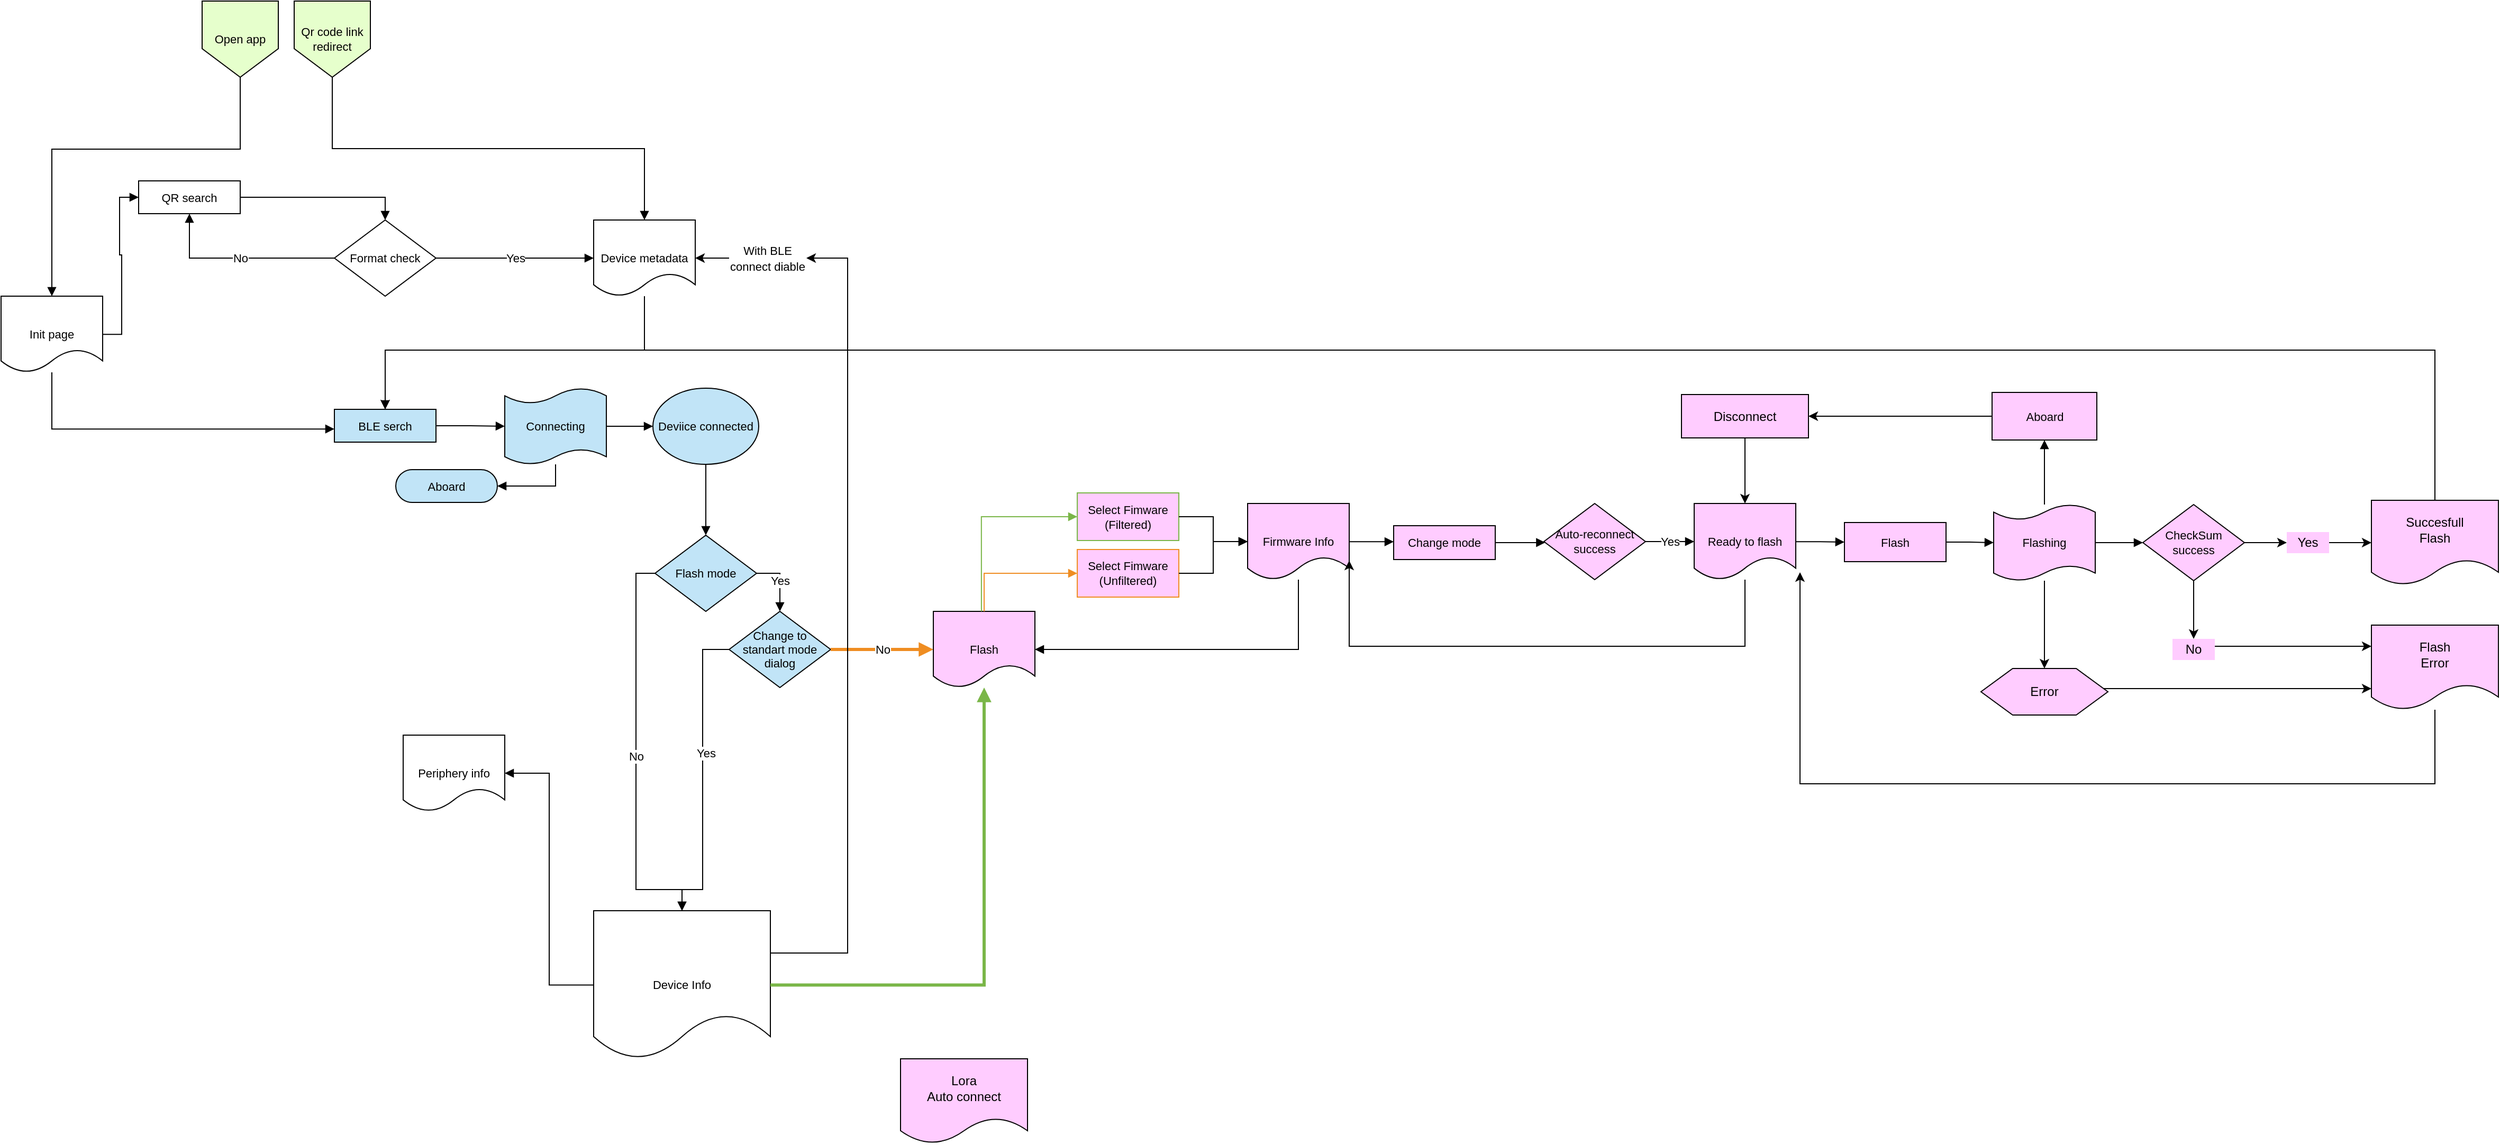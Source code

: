 <mxfile version="13.1.3" type="github">
  <diagram id="C5RBs43oDa-KdzZeNtuy" name="Page-1">
    <mxGraphModel dx="3555" dy="3032" grid="1" gridSize="10" guides="1" tooltips="1" connect="1" arrows="1" fold="1" page="1" pageScale="1" pageWidth="827" pageHeight="1169" math="0" shadow="0">
      <root>
        <mxCell id="WIyWlLk6GJQsqaUBKTNV-0" />
        <mxCell id="WIyWlLk6GJQsqaUBKTNV-1" parent="WIyWlLk6GJQsqaUBKTNV-0" />
        <UserObject label="Open app" lucidchartObjectId="gAb16.dE1i8r" id="GL6hUhirYXwNvFaNPU7j-0">
          <mxCell style="html=1;whiteSpace=wrap;shape=offPageConnector;fontSize=11;fontColor=#000000;spacing=3;strokeOpacity=100;fillColor=#E6FFCC;" parent="WIyWlLk6GJQsqaUBKTNV-1" vertex="1">
            <mxGeometry x="330" y="-90" width="72" height="72" as="geometry" />
          </mxCell>
        </UserObject>
        <UserObject label="" lucidchartObjectId="pAb1qJruv8-w" id="GL6hUhirYXwNvFaNPU7j-1">
          <mxCell style="html=1;jettySize=18;fontSize=11;strokeOpacity=100;rounded=1;arcSize=0;edgeStyle=orthogonalEdgeStyle;startArrow=none;;endArrow=block;endFill=1;;exitX=0.5;exitY=1.011;exitPerimeter=1;entryX=0.5;entryY=-0.008;entryPerimeter=1;" parent="WIyWlLk6GJQsqaUBKTNV-1" source="GL6hUhirYXwNvFaNPU7j-0" target="GL6hUhirYXwNvFaNPU7j-3" edge="1">
            <mxGeometry width="100" height="100" relative="1" as="geometry">
              <Array as="points">
                <mxPoint x="366" y="50" />
                <mxPoint x="188" y="50" />
              </Array>
            </mxGeometry>
          </mxCell>
        </UserObject>
        <UserObject label="Init page" lucidchartObjectId="REb1Mheu8V~K" id="GL6hUhirYXwNvFaNPU7j-3">
          <mxCell style="html=1;whiteSpace=wrap;shape=document;fontSize=11;fontColor=#000000;spacing=3;strokeOpacity=100;" parent="WIyWlLk6GJQsqaUBKTNV-1" vertex="1">
            <mxGeometry x="140" y="189" width="96" height="72" as="geometry" />
          </mxCell>
        </UserObject>
        <UserObject label="" lucidchartObjectId="WEb1L68Dy2zB" id="GL6hUhirYXwNvFaNPU7j-4">
          <mxCell style="html=1;jettySize=18;fontSize=11;strokeOpacity=100;rounded=1;arcSize=0;edgeStyle=orthogonalEdgeStyle;startArrow=none;;endArrow=block;endFill=1;;exitX=0.5;exitY=0.924;exitPerimeter=1;entryX=-0.006;entryY=0.6;entryPerimeter=1;" parent="WIyWlLk6GJQsqaUBKTNV-1" source="GL6hUhirYXwNvFaNPU7j-3" target="GL6hUhirYXwNvFaNPU7j-20" edge="1">
            <mxGeometry width="100" height="100" relative="1" as="geometry">
              <Array as="points" />
            </mxGeometry>
          </mxCell>
        </UserObject>
        <UserObject label="Device Info" lucidchartObjectId="RGb114vR2Q3K" id="GL6hUhirYXwNvFaNPU7j-6">
          <mxCell style="html=1;whiteSpace=wrap;shape=document;fontSize=11;fontColor=#000000;spacing=3;strokeOpacity=100;" parent="WIyWlLk6GJQsqaUBKTNV-1" vertex="1">
            <mxGeometry x="700" y="770" width="167" height="140" as="geometry" />
          </mxCell>
        </UserObject>
        <UserObject label="" lucidchartObjectId="VSb1d301da79" id="GL6hUhirYXwNvFaNPU7j-7">
          <mxCell style="html=1;jettySize=18;fontSize=11;strokeOpacity=100;rounded=1;arcSize=0;edgeStyle=orthogonalEdgeStyle;startArrow=none;;endArrow=block;endFill=1;;exitX=1.006;exitY=0.502;exitPerimeter=1;entryX=-0.006;entryY=0.5;entryPerimeter=1;" parent="WIyWlLk6GJQsqaUBKTNV-1" source="GL6hUhirYXwNvFaNPU7j-3" target="GL6hUhirYXwNvFaNPU7j-8" edge="1">
            <mxGeometry width="100" height="100" relative="1" as="geometry">
              <Array as="points" />
            </mxGeometry>
          </mxCell>
        </UserObject>
        <UserObject label="QR search" lucidchartObjectId="XSb1YqleU.F." id="GL6hUhirYXwNvFaNPU7j-8">
          <mxCell style="html=1;whiteSpace=wrap;;fontSize=11;fontColor=#000000;spacing=3;strokeOpacity=100;" parent="WIyWlLk6GJQsqaUBKTNV-1" vertex="1">
            <mxGeometry x="270" y="80" width="96" height="31" as="geometry" />
          </mxCell>
        </UserObject>
        <UserObject label="" lucidchartObjectId="0Vb1QZsqYDrt" id="GL6hUhirYXwNvFaNPU7j-9">
          <mxCell style="html=1;jettySize=18;fontSize=11;strokeOpacity=100;rounded=1;arcSize=0;edgeStyle=orthogonalEdgeStyle;startArrow=none;;endArrow=block;endFill=1;;exitX=1.006;exitY=0.5;exitPerimeter=1;entryX=0.5;entryY=-0.01;entryPerimeter=1;" parent="WIyWlLk6GJQsqaUBKTNV-1" source="GL6hUhirYXwNvFaNPU7j-8" target="GL6hUhirYXwNvFaNPU7j-25" edge="1">
            <mxGeometry width="100" height="100" relative="1" as="geometry">
              <Array as="points" />
            </mxGeometry>
          </mxCell>
        </UserObject>
        <UserObject label="Device metadata" lucidchartObjectId="2Vb1.4ObYA0H" id="GL6hUhirYXwNvFaNPU7j-10">
          <mxCell style="html=1;whiteSpace=wrap;shape=document;fontSize=11;fontColor=#000000;spacing=3;strokeOpacity=100;" parent="WIyWlLk6GJQsqaUBKTNV-1" vertex="1">
            <mxGeometry x="700" y="117" width="96" height="72" as="geometry" />
          </mxCell>
        </UserObject>
        <UserObject label="" lucidchartObjectId="XWb1~2wCB0hz" id="GL6hUhirYXwNvFaNPU7j-11">
          <mxCell style="html=1;jettySize=18;fontSize=11;strokeOpacity=100;rounded=1;arcSize=0;edgeStyle=orthogonalEdgeStyle;startArrow=none;;endArrow=block;endFill=1;;exitX=0.5;exitY=0.924;exitPerimeter=1;entryX=0.5;entryY=-0.019;entryPerimeter=1;" parent="WIyWlLk6GJQsqaUBKTNV-1" source="GL6hUhirYXwNvFaNPU7j-10" target="GL6hUhirYXwNvFaNPU7j-20" edge="1">
            <mxGeometry width="100" height="100" relative="1" as="geometry">
              <Array as="points">
                <mxPoint x="748" y="240" />
                <mxPoint x="503" y="240" />
              </Array>
            </mxGeometry>
          </mxCell>
        </UserObject>
        <UserObject label="" lucidchartObjectId="WZb1zGybYWFF" id="GL6hUhirYXwNvFaNPU7j-14">
          <mxCell style="html=1;jettySize=18;fontSize=11;strokeColor=#7ab648;strokeOpacity=100;strokeWidth=3;rounded=1;arcSize=0;edgeStyle=orthogonalEdgeStyle;startArrow=none;;endArrow=block;endFill=1;;exitX=1.006;exitY=0.502;exitPerimeter=1;entryX=0.5;entryY=0.924;entryPerimeter=1;" parent="WIyWlLk6GJQsqaUBKTNV-1" source="GL6hUhirYXwNvFaNPU7j-6" target="GL6hUhirYXwNvFaNPU7j-13" edge="1">
            <mxGeometry width="100" height="100" relative="1" as="geometry">
              <Array as="points">
                <mxPoint x="1069" y="840" />
              </Array>
            </mxGeometry>
          </mxCell>
        </UserObject>
        <UserObject label="" lucidchartObjectId="n2b1Y6_v-S-W" id="GL6hUhirYXwNvFaNPU7j-15">
          <mxCell style="html=1;jettySize=18;fontSize=11;strokeOpacity=100;rounded=1;arcSize=0;edgeStyle=orthogonalEdgeStyle;startArrow=none;;endArrow=block;endFill=1;;exitX=-0.006;exitY=0.502;exitPerimeter=1;entryX=1.006;entryY=0.5;entryPerimeter=1;" parent="WIyWlLk6GJQsqaUBKTNV-1" source="GL6hUhirYXwNvFaNPU7j-6" target="GL6hUhirYXwNvFaNPU7j-16" edge="1">
            <mxGeometry width="100" height="100" relative="1" as="geometry">
              <Array as="points" />
            </mxGeometry>
          </mxCell>
        </UserObject>
        <UserObject label="Periphery info" lucidchartObjectId="r2b1MGmAWvip" id="GL6hUhirYXwNvFaNPU7j-16">
          <mxCell style="html=1;whiteSpace=wrap;shape=document;fontSize=11;fontColor=#000000;spacing=3;strokeOpacity=100;" parent="WIyWlLk6GJQsqaUBKTNV-1" vertex="1">
            <mxGeometry x="520" y="604" width="96" height="72" as="geometry" />
          </mxCell>
        </UserObject>
        <mxCell id="GL6hUhirYXwNvFaNPU7j-17" value="" style="group;dropTarget=0;" parent="WIyWlLk6GJQsqaUBKTNV-1" vertex="1">
          <mxGeometry x="455" y="276" width="257" height="108" as="geometry" />
        </mxCell>
        <UserObject label="Connecting" lucidchartObjectId="QBb1JAbWSNj~" id="GL6hUhirYXwNvFaNPU7j-18">
          <mxCell style="html=1;whiteSpace=wrap;shape=tape;size=0.2;fontSize=11;fontColor=#000000;spacing=3;strokeOpacity=100;fillOpacity=100;fillColor=#c1e4f7;" parent="GL6hUhirYXwNvFaNPU7j-17" vertex="1">
            <mxGeometry x="161" width="96" height="72" as="geometry" />
          </mxCell>
        </UserObject>
        <UserObject label="Aboard" lucidchartObjectId="hYb1lBM8qsY-" id="GL6hUhirYXwNvFaNPU7j-19">
          <mxCell style="html=1;whiteSpace=wrap;rounded=1;arcSize=50;fontSize=11;fontColor=#000000;spacing=3;strokeOpacity=100;fillOpacity=100;fillColor=#c1e4f7;" parent="GL6hUhirYXwNvFaNPU7j-17" vertex="1">
            <mxGeometry x="58" y="77" width="96" height="31" as="geometry" />
          </mxCell>
        </UserObject>
        <UserObject label="BLE serch" lucidchartObjectId="DAb1opJ~t_yY" id="GL6hUhirYXwNvFaNPU7j-20">
          <mxCell style="html=1;whiteSpace=wrap;;fontSize=11;fontColor=#000000;spacing=3;strokeOpacity=100;fillOpacity=100;fillColor=#c1e4f7;" parent="GL6hUhirYXwNvFaNPU7j-17" vertex="1">
            <mxGeometry y="20" width="96" height="31" as="geometry" />
          </mxCell>
        </UserObject>
        <UserObject label="" lucidchartObjectId="HBb1jw3.Bp_y" id="GL6hUhirYXwNvFaNPU7j-2">
          <mxCell style="html=1;jettySize=18;fontSize=11;strokeOpacity=100;rounded=1;arcSize=0;edgeStyle=orthogonalEdgeStyle;startArrow=none;;endArrow=block;endFill=1;;exitX=1.006;exitY=0.5;exitPerimeter=1;entryX=-0.006;entryY=0.5;entryPerimeter=1;" parent="GL6hUhirYXwNvFaNPU7j-17" source="GL6hUhirYXwNvFaNPU7j-20" target="GL6hUhirYXwNvFaNPU7j-18" edge="1">
            <mxGeometry width="100" height="100" relative="1" as="geometry">
              <Array as="points" />
            </mxGeometry>
          </mxCell>
        </UserObject>
        <UserObject label="" lucidchartObjectId="cGb1ASjnTJVs" id="GL6hUhirYXwNvFaNPU7j-5">
          <mxCell style="html=1;jettySize=18;fontSize=11;strokeOpacity=100;rounded=1;arcSize=0;edgeStyle=orthogonalEdgeStyle;startArrow=none;;endArrow=block;endFill=1;;exitX=0.5;exitY=0.924;exitPerimeter=1;entryX=1.006;entryY=0.5;entryPerimeter=1;" parent="GL6hUhirYXwNvFaNPU7j-17" source="GL6hUhirYXwNvFaNPU7j-18" target="GL6hUhirYXwNvFaNPU7j-19" edge="1">
            <mxGeometry width="100" height="100" relative="1" as="geometry">
              <Array as="points" />
            </mxGeometry>
          </mxCell>
        </UserObject>
        <UserObject label="Qr code link redirect" lucidchartObjectId="x6b1XUzFKJgQ" id="GL6hUhirYXwNvFaNPU7j-21">
          <mxCell style="html=1;whiteSpace=wrap;shape=offPageConnector;fontSize=11;fontColor=#000000;spacing=3;strokeOpacity=100;fillColor=#E6FFCC;" parent="WIyWlLk6GJQsqaUBKTNV-1" vertex="1">
            <mxGeometry x="417" y="-90" width="72" height="72" as="geometry" />
          </mxCell>
        </UserObject>
        <UserObject label="" lucidchartObjectId="A6b1VVpGgA1R" id="GL6hUhirYXwNvFaNPU7j-22">
          <mxCell style="html=1;jettySize=18;fontSize=11;strokeOpacity=100;rounded=1;arcSize=0;edgeStyle=orthogonalEdgeStyle;startArrow=none;;endArrow=block;endFill=1;;exitX=0.5;exitY=1.011;exitPerimeter=1;entryX=0.5;entryY=-0.008;entryPerimeter=1;" parent="WIyWlLk6GJQsqaUBKTNV-1" source="GL6hUhirYXwNvFaNPU7j-21" target="GL6hUhirYXwNvFaNPU7j-10" edge="1">
            <mxGeometry width="100" height="100" relative="1" as="geometry">
              <Array as="points" />
            </mxGeometry>
          </mxCell>
        </UserObject>
        <UserObject label="Flash mode" lucidchartObjectId="xkc1F3SRqymh" id="GL6hUhirYXwNvFaNPU7j-24">
          <mxCell style="html=1;whiteSpace=wrap;rhombus;fontSize=11;fontColor=#000000;spacing=3;strokeOpacity=100;fillOpacity=100;fillColor=#c1e4f7;" parent="WIyWlLk6GJQsqaUBKTNV-1" vertex="1">
            <mxGeometry x="758" y="415" width="96" height="72" as="geometry" />
          </mxCell>
        </UserObject>
        <UserObject label="Format check" lucidchartObjectId="nlc1-krD1DWh" id="GL6hUhirYXwNvFaNPU7j-25">
          <mxCell style="html=1;whiteSpace=wrap;rhombus;fontSize=11;fontColor=#000000;spacing=3;strokeOpacity=100;" parent="WIyWlLk6GJQsqaUBKTNV-1" vertex="1">
            <mxGeometry x="455" y="117" width="96" height="72" as="geometry" />
          </mxCell>
        </UserObject>
        <UserObject label="" lucidchartObjectId="gmc12S9NR1w8" id="GL6hUhirYXwNvFaNPU7j-26">
          <mxCell style="html=1;jettySize=18;fontSize=11;fontColor=#000000;strokeOpacity=100;rounded=1;arcSize=0;edgeStyle=orthogonalEdgeStyle;startArrow=none;;endArrow=block;endFill=1;;exitX=1.01;exitY=0.5;exitPerimeter=1;entryX=-0.006;entryY=0.5;entryPerimeter=1;" parent="WIyWlLk6GJQsqaUBKTNV-1" source="GL6hUhirYXwNvFaNPU7j-25" target="GL6hUhirYXwNvFaNPU7j-10" edge="1">
            <mxGeometry width="100" height="100" relative="1" as="geometry">
              <Array as="points" />
            </mxGeometry>
          </mxCell>
        </UserObject>
        <mxCell id="GL6hUhirYXwNvFaNPU7j-27" value="Yes" style="text;html=1;resizable=0;labelBackgroundColor=#ffffff;align=center;verticalAlign=middle;fontColor=#000000;;fontSize=11;" parent="GL6hUhirYXwNvFaNPU7j-26" vertex="1">
          <mxGeometry relative="1" as="geometry" />
        </mxCell>
        <UserObject label="" lucidchartObjectId="pmc1G.q.DRIs" id="GL6hUhirYXwNvFaNPU7j-28">
          <mxCell style="html=1;jettySize=18;fontSize=11;fontColor=#000000;strokeOpacity=100;rounded=1;arcSize=0;edgeStyle=orthogonalEdgeStyle;startArrow=none;;endArrow=block;endFill=1;;exitX=-0.01;exitY=0.5;exitPerimeter=1;entryX=0.5;entryY=1.019;entryPerimeter=1;" parent="WIyWlLk6GJQsqaUBKTNV-1" source="GL6hUhirYXwNvFaNPU7j-25" target="GL6hUhirYXwNvFaNPU7j-8" edge="1">
            <mxGeometry width="100" height="100" relative="1" as="geometry">
              <Array as="points" />
            </mxGeometry>
          </mxCell>
        </UserObject>
        <mxCell id="GL6hUhirYXwNvFaNPU7j-29" value="No" style="text;html=1;resizable=0;labelBackgroundColor=#ffffff;align=center;verticalAlign=middle;fontColor=#000000;;fontSize=11;" parent="GL6hUhirYXwNvFaNPU7j-28" vertex="1">
          <mxGeometry relative="1" as="geometry" />
        </mxCell>
        <UserObject label="Change to standart mode dialog" lucidchartObjectId="Nnc1_WtVSHU~" id="GL6hUhirYXwNvFaNPU7j-30">
          <mxCell style="html=1;whiteSpace=wrap;rhombus;fontSize=11;fontColor=#000000;spacing=3;strokeOpacity=100;fillOpacity=100;fillColor=#c1e4f7;" parent="WIyWlLk6GJQsqaUBKTNV-1" vertex="1">
            <mxGeometry x="828" y="487" width="96" height="72" as="geometry" />
          </mxCell>
        </UserObject>
        <UserObject label="" lucidchartObjectId="foc1iDQExSN_" id="GL6hUhirYXwNvFaNPU7j-31">
          <mxCell style="html=1;jettySize=18;fontSize=11;fontColor=#000000;strokeOpacity=100;rounded=1;arcSize=0;edgeStyle=orthogonalEdgeStyle;startArrow=none;;endArrow=block;endFill=1;;exitX=1.01;exitY=0.5;exitPerimeter=1;entryX=0.5;entryY=-0.01;entryPerimeter=1;" parent="WIyWlLk6GJQsqaUBKTNV-1" source="GL6hUhirYXwNvFaNPU7j-24" target="GL6hUhirYXwNvFaNPU7j-30" edge="1">
            <mxGeometry width="100" height="100" relative="1" as="geometry">
              <Array as="points" />
            </mxGeometry>
          </mxCell>
        </UserObject>
        <mxCell id="GL6hUhirYXwNvFaNPU7j-32" value="Yes" style="text;html=1;resizable=0;labelBackgroundColor=#ffffff;align=center;verticalAlign=middle;fontColor=#000000;;fontSize=11;" parent="GL6hUhirYXwNvFaNPU7j-31" vertex="1">
          <mxGeometry relative="1" as="geometry" />
        </mxCell>
        <UserObject label="" lucidchartObjectId="7oc1d.k-DmCl" id="GL6hUhirYXwNvFaNPU7j-33">
          <mxCell style="html=1;jettySize=18;fontSize=11;fontColor=#000000;strokeOpacity=100;rounded=1;arcSize=0;edgeStyle=orthogonalEdgeStyle;startArrow=none;;endArrow=block;endFill=1;;exitX=-0.01;exitY=0.5;exitPerimeter=1;entryX=0.5;entryY=-0.008;entryPerimeter=1;" parent="WIyWlLk6GJQsqaUBKTNV-1" source="GL6hUhirYXwNvFaNPU7j-24" target="GL6hUhirYXwNvFaNPU7j-6" edge="1">
            <mxGeometry width="100" height="100" relative="1" as="geometry">
              <Array as="points">
                <mxPoint x="740" y="451" />
                <mxPoint x="740" y="750" />
                <mxPoint x="783" y="750" />
              </Array>
            </mxGeometry>
          </mxCell>
        </UserObject>
        <mxCell id="GL6hUhirYXwNvFaNPU7j-34" value="No" style="text;html=1;resizable=0;labelBackgroundColor=#ffffff;align=center;verticalAlign=middle;fontColor=#000000;;fontSize=11;" parent="GL6hUhirYXwNvFaNPU7j-33" vertex="1">
          <mxGeometry relative="1" as="geometry" />
        </mxCell>
        <UserObject label="" lucidchartObjectId="cpc1Rk8ihCmp" id="GL6hUhirYXwNvFaNPU7j-35">
          <mxCell style="html=1;jettySize=18;fontSize=11;fontColor=#000000;strokeOpacity=100;rounded=1;arcSize=0;edgeStyle=orthogonalEdgeStyle;startArrow=none;;endArrow=block;endFill=1;;exitX=-0.01;exitY=0.5;exitPerimeter=1;entryX=0.5;entryY=-0.008;entryPerimeter=1;" parent="WIyWlLk6GJQsqaUBKTNV-1" source="GL6hUhirYXwNvFaNPU7j-30" target="GL6hUhirYXwNvFaNPU7j-6" edge="1">
            <mxGeometry width="100" height="100" relative="1" as="geometry">
              <Array as="points">
                <mxPoint x="803" y="523" />
                <mxPoint x="803" y="750" />
                <mxPoint x="783" y="750" />
              </Array>
            </mxGeometry>
          </mxCell>
        </UserObject>
        <mxCell id="GL6hUhirYXwNvFaNPU7j-36" value="Yes" style="text;html=1;resizable=0;labelBackgroundColor=#ffffff;align=center;verticalAlign=middle;fontColor=#000000;;fontSize=11;" parent="GL6hUhirYXwNvFaNPU7j-35" vertex="1">
          <mxGeometry x="-0.284" relative="1" as="geometry">
            <mxPoint x="3" y="17.86" as="offset" />
          </mxGeometry>
        </mxCell>
        <UserObject label="" lucidchartObjectId="xpc1-6ZbTqgh" id="GL6hUhirYXwNvFaNPU7j-37">
          <mxCell style="html=1;jettySize=18;fontSize=11;fontColor=#000000;strokeColor=#ef8d22;strokeOpacity=100;strokeWidth=3;rounded=1;arcSize=0;edgeStyle=orthogonalEdgeStyle;startArrow=none;;endArrow=block;endFill=1;;exitX=1.01;exitY=0.5;exitPerimeter=1;entryX=-0.006;entryY=0.5;entryPerimeter=1;" parent="WIyWlLk6GJQsqaUBKTNV-1" source="GL6hUhirYXwNvFaNPU7j-30" target="GL6hUhirYXwNvFaNPU7j-13" edge="1">
            <mxGeometry width="100" height="100" relative="1" as="geometry">
              <Array as="points" />
            </mxGeometry>
          </mxCell>
        </UserObject>
        <mxCell id="GL6hUhirYXwNvFaNPU7j-38" value="No" style="text;html=1;resizable=0;labelBackgroundColor=#ffffff;align=center;verticalAlign=middle;fontColor=#000000;;fontSize=11;" parent="GL6hUhirYXwNvFaNPU7j-37" vertex="1">
          <mxGeometry relative="1" as="geometry" />
        </mxCell>
        <UserObject label="" lucidchartObjectId="5zc1fo68J_dF" id="GL6hUhirYXwNvFaNPU7j-51">
          <mxCell style="html=1;jettySize=18;fontSize=11;strokeOpacity=100;rounded=1;arcSize=0;edgeStyle=orthogonalEdgeStyle;startArrow=none;;endArrow=block;endFill=1;;exitX=1.006;exitY=0.5;exitPerimeter=1;entryX=-0.006;entryY=0.5;entryPerimeter=1;" parent="WIyWlLk6GJQsqaUBKTNV-1" source="GL6hUhirYXwNvFaNPU7j-18" target="GL6hUhirYXwNvFaNPU7j-52" edge="1">
            <mxGeometry width="100" height="100" relative="1" as="geometry">
              <Array as="points" />
            </mxGeometry>
          </mxCell>
        </UserObject>
        <UserObject label="Deviice connected" lucidchartObjectId="hAc1BbnnDQS3" id="GL6hUhirYXwNvFaNPU7j-52">
          <mxCell style="html=1;whiteSpace=wrap;ellipse;fontSize=11;fontColor=#000000;spacing=3;strokeOpacity=100;fillOpacity=100;fillColor=#c1e4f7;" parent="WIyWlLk6GJQsqaUBKTNV-1" vertex="1">
            <mxGeometry x="756" y="276" width="100" height="72" as="geometry" />
          </mxCell>
        </UserObject>
        <UserObject label="" lucidchartObjectId="PAc1war852pi" id="GL6hUhirYXwNvFaNPU7j-53">
          <mxCell style="html=1;jettySize=18;fontSize=11;strokeOpacity=100;rounded=1;arcSize=0;edgeStyle=orthogonalEdgeStyle;startArrow=none;;endArrow=block;endFill=1;;exitX=0.5;exitY=1.008;exitPerimeter=1;entryX=0.5;entryY=-0.01;entryPerimeter=1;" parent="WIyWlLk6GJQsqaUBKTNV-1" source="GL6hUhirYXwNvFaNPU7j-52" target="GL6hUhirYXwNvFaNPU7j-24" edge="1">
            <mxGeometry width="100" height="100" relative="1" as="geometry">
              <Array as="points" />
            </mxGeometry>
          </mxCell>
        </UserObject>
        <mxCell id="QTXxaZ0U23KRBkYtwmUl-1" style="edgeStyle=orthogonalEdgeStyle;rounded=0;orthogonalLoop=1;jettySize=auto;html=1;entryX=1;entryY=0.5;entryDx=0;entryDy=0;" edge="1" parent="WIyWlLk6GJQsqaUBKTNV-1" source="QTXxaZ0U23KRBkYtwmUl-2" target="GL6hUhirYXwNvFaNPU7j-10">
          <mxGeometry relative="1" as="geometry">
            <mxPoint x="828" y="696" as="sourcePoint" />
            <mxPoint x="928" y="153" as="targetPoint" />
            <Array as="points" />
          </mxGeometry>
        </mxCell>
        <mxCell id="QTXxaZ0U23KRBkYtwmUl-2" value="&lt;span style=&quot;font-size: 11px&quot;&gt;With BLE connect diable&lt;/span&gt;" style="text;html=1;strokeColor=none;fillColor=none;align=center;verticalAlign=middle;whiteSpace=wrap;rounded=0;" vertex="1" parent="WIyWlLk6GJQsqaUBKTNV-1">
          <mxGeometry x="828" y="143" width="73" height="20" as="geometry" />
        </mxCell>
        <mxCell id="QTXxaZ0U23KRBkYtwmUl-5" style="edgeStyle=orthogonalEdgeStyle;rounded=0;orthogonalLoop=1;jettySize=auto;html=1;entryX=1;entryY=0.5;entryDx=0;entryDy=0;" edge="1" parent="WIyWlLk6GJQsqaUBKTNV-1" source="GL6hUhirYXwNvFaNPU7j-6" target="QTXxaZ0U23KRBkYtwmUl-2">
          <mxGeometry relative="1" as="geometry">
            <mxPoint x="828" y="696" as="sourcePoint" />
            <mxPoint x="796" y="153" as="targetPoint" />
            <Array as="points">
              <mxPoint x="940" y="810" />
              <mxPoint x="940" y="153" />
            </Array>
          </mxGeometry>
        </mxCell>
        <mxCell id="QTXxaZ0U23KRBkYtwmUl-29" style="edgeStyle=orthogonalEdgeStyle;rounded=0;orthogonalLoop=1;jettySize=auto;html=1;entryX=0.5;entryY=0;entryDx=0;entryDy=0;" edge="1" parent="WIyWlLk6GJQsqaUBKTNV-1" source="QTXxaZ0U23KRBkYtwmUl-27" target="GL6hUhirYXwNvFaNPU7j-20">
          <mxGeometry relative="1" as="geometry">
            <Array as="points">
              <mxPoint x="2440" y="240" />
              <mxPoint x="503" y="240" />
            </Array>
          </mxGeometry>
        </mxCell>
        <mxCell id="QTXxaZ0U23KRBkYtwmUl-43" value="Lora&lt;br&gt;Auto connect" style="shape=document;whiteSpace=wrap;html=1;boundedLbl=1;fillColor=#FFCCFF;" vertex="1" parent="WIyWlLk6GJQsqaUBKTNV-1">
          <mxGeometry x="990" y="910" width="120" height="80" as="geometry" />
        </mxCell>
        <mxCell id="QTXxaZ0U23KRBkYtwmUl-44" value="" style="group" vertex="1" connectable="0" parent="WIyWlLk6GJQsqaUBKTNV-1">
          <mxGeometry x="1021" y="280" width="1479" height="370" as="geometry" />
        </mxCell>
        <UserObject label="Flash" lucidchartObjectId="cZb11DL4E6sH" id="GL6hUhirYXwNvFaNPU7j-13">
          <mxCell style="html=1;whiteSpace=wrap;shape=document;fontSize=11;fontColor=#000000;spacing=3;strokeOpacity=100;fillOpacity=100;fillColor=#FFCCFF;" parent="QTXxaZ0U23KRBkYtwmUl-44" vertex="1">
            <mxGeometry y="207" width="96" height="72" as="geometry" />
          </mxCell>
        </UserObject>
        <UserObject label="" lucidchartObjectId="nsc1xcLN2bXH" id="GL6hUhirYXwNvFaNPU7j-39">
          <mxCell style="html=1;jettySize=18;fontSize=11;strokeColor=#7ab648;strokeOpacity=100;rounded=1;arcSize=0;edgeStyle=orthogonalEdgeStyle;startArrow=none;;endArrow=block;endFill=1;;exitX=0.473;exitY=-0.008;exitPerimeter=1;entryX=-0.006;entryY=0.5;entryPerimeter=1;fillColor=#FFCCFF;" parent="QTXxaZ0U23KRBkYtwmUl-44" source="GL6hUhirYXwNvFaNPU7j-13" target="GL6hUhirYXwNvFaNPU7j-40" edge="1">
            <mxGeometry width="100" height="100" relative="1" as="geometry">
              <Array as="points" />
            </mxGeometry>
          </mxCell>
        </UserObject>
        <UserObject label="Select Fimware (Filtered)" lucidchartObjectId="Fsc14VxkzKG2" id="GL6hUhirYXwNvFaNPU7j-40">
          <mxCell style="html=1;whiteSpace=wrap;;fontSize=11;fontColor=#000000;spacing=3;strokeColor=#7ab648;strokeOpacity=100;fillOpacity=100;fillColor=#FFCCFF;" parent="QTXxaZ0U23KRBkYtwmUl-44" vertex="1">
            <mxGeometry x="136" y="95" width="96" height="45" as="geometry" />
          </mxCell>
        </UserObject>
        <UserObject label="" lucidchartObjectId="qtc1_cxxaG6d" id="GL6hUhirYXwNvFaNPU7j-41">
          <mxCell style="html=1;jettySize=18;fontSize=11;strokeOpacity=100;rounded=1;arcSize=0;edgeStyle=orthogonalEdgeStyle;startArrow=none;;endArrow=block;endFill=1;;exitX=1.006;exitY=0.5;exitPerimeter=1;entryX=-0.006;entryY=0.5;entryPerimeter=1;fillColor=#FFCCFF;" parent="QTXxaZ0U23KRBkYtwmUl-44" source="GL6hUhirYXwNvFaNPU7j-40" target="GL6hUhirYXwNvFaNPU7j-58" edge="1">
            <mxGeometry width="100" height="100" relative="1" as="geometry">
              <Array as="points" />
            </mxGeometry>
          </mxCell>
        </UserObject>
        <UserObject label="Change mode" lucidchartObjectId="stc146HHgeyq" id="GL6hUhirYXwNvFaNPU7j-42">
          <mxCell style="html=1;whiteSpace=wrap;;fontSize=11;fontColor=#000000;spacing=3;strokeOpacity=100;fillOpacity=100;fillColor=#FFCCFF;" parent="QTXxaZ0U23KRBkYtwmUl-44" vertex="1">
            <mxGeometry x="435" y="126" width="96" height="32" as="geometry" />
          </mxCell>
        </UserObject>
        <UserObject label="" lucidchartObjectId="Utc1b4t28WSP" id="GL6hUhirYXwNvFaNPU7j-43">
          <mxCell style="html=1;jettySize=18;fontSize=11;strokeOpacity=100;rounded=1;arcSize=0;edgeStyle=orthogonalEdgeStyle;startArrow=none;;endArrow=block;endFill=1;;exitX=1.006;exitY=0.5;exitPerimeter=1;entryX=0.003;entryY=0.513;entryPerimeter=1;fillColor=#FFCCFF;" parent="QTXxaZ0U23KRBkYtwmUl-44" source="GL6hUhirYXwNvFaNPU7j-42" target="GL6hUhirYXwNvFaNPU7j-47" edge="1">
            <mxGeometry width="100" height="100" relative="1" as="geometry">
              <Array as="points" />
            </mxGeometry>
          </mxCell>
        </UserObject>
        <UserObject label="Select Fimware  (Unfiltered)" lucidchartObjectId="Ovc1moxMp1Z." id="GL6hUhirYXwNvFaNPU7j-44">
          <mxCell style="html=1;whiteSpace=wrap;;fontSize=11;fontColor=#000000;spacing=3;strokeColor=#ef8d22;strokeOpacity=100;fillOpacity=100;fillColor=#FFCCFF;" parent="QTXxaZ0U23KRBkYtwmUl-44" vertex="1">
            <mxGeometry x="136" y="148.5" width="96" height="45" as="geometry" />
          </mxCell>
        </UserObject>
        <UserObject label="" lucidchartObjectId="ewc1yRSpeSlj" id="GL6hUhirYXwNvFaNPU7j-45">
          <mxCell style="html=1;jettySize=18;fontSize=11;strokeColor=#ef8d22;strokeOpacity=100;rounded=1;arcSize=0;edgeStyle=orthogonalEdgeStyle;startArrow=none;;endArrow=block;endFill=1;;exitX=0.5;exitY=-0.008;exitPerimeter=1;entryX=-0.006;entryY=0.5;entryPerimeter=1;fillColor=#FFCCFF;" parent="QTXxaZ0U23KRBkYtwmUl-44" source="GL6hUhirYXwNvFaNPU7j-13" target="GL6hUhirYXwNvFaNPU7j-44" edge="1">
            <mxGeometry width="100" height="100" relative="1" as="geometry">
              <Array as="points" />
            </mxGeometry>
          </mxCell>
        </UserObject>
        <UserObject label="" lucidchartObjectId="6wc1sW5~_4n2" id="GL6hUhirYXwNvFaNPU7j-46">
          <mxCell style="html=1;jettySize=18;fontSize=11;strokeOpacity=100;rounded=1;arcSize=0;edgeStyle=orthogonalEdgeStyle;startArrow=none;;endArrow=block;endFill=1;;exitX=1.006;exitY=0.5;exitPerimeter=1;entryX=-0.006;entryY=0.5;entryPerimeter=1;fillColor=#FFCCFF;" parent="QTXxaZ0U23KRBkYtwmUl-44" source="GL6hUhirYXwNvFaNPU7j-44" target="GL6hUhirYXwNvFaNPU7j-58" edge="1">
            <mxGeometry width="100" height="100" relative="1" as="geometry">
              <Array as="points" />
            </mxGeometry>
          </mxCell>
        </UserObject>
        <UserObject label="Auto-reconnect success" lucidchartObjectId="3xc1WX~UaEFU" id="GL6hUhirYXwNvFaNPU7j-47">
          <mxCell style="html=1;whiteSpace=wrap;rhombus;fontSize=11;fontColor=#000000;spacing=3;strokeOpacity=100;fillOpacity=100;fillColor=#FFCCFF;" parent="QTXxaZ0U23KRBkYtwmUl-44" vertex="1">
            <mxGeometry x="577" y="105" width="96" height="72" as="geometry" />
          </mxCell>
        </UserObject>
        <UserObject label="" lucidchartObjectId="Jyc14iXMQ1WK" id="GL6hUhirYXwNvFaNPU7j-48">
          <mxCell style="html=1;jettySize=18;fontSize=11;fontColor=#000000;strokeOpacity=100;rounded=1;arcSize=0;edgeStyle=orthogonalEdgeStyle;startArrow=none;;endArrow=block;endFill=1;;exitX=1.01;exitY=0.5;exitPerimeter=1;entryX=-0.006;entryY=0.5;entryPerimeter=1;fillColor=#FFCCFF;" parent="QTXxaZ0U23KRBkYtwmUl-44" source="GL6hUhirYXwNvFaNPU7j-47" target="GL6hUhirYXwNvFaNPU7j-50" edge="1">
            <mxGeometry width="100" height="100" relative="1" as="geometry">
              <Array as="points" />
            </mxGeometry>
          </mxCell>
        </UserObject>
        <mxCell id="GL6hUhirYXwNvFaNPU7j-49" value="Yes" style="text;html=1;resizable=0;labelBackgroundColor=#ffffff;align=center;verticalAlign=middle;fontColor=#000000;;fontSize=11;fillColor=#FFCCFF;" parent="GL6hUhirYXwNvFaNPU7j-48" vertex="1">
          <mxGeometry relative="1" as="geometry" />
        </mxCell>
        <UserObject label="Ready to flash" lucidchartObjectId="7yc18Ew2O.3Y" id="GL6hUhirYXwNvFaNPU7j-50">
          <mxCell style="html=1;whiteSpace=wrap;shape=document;fontSize=11;fontColor=#000000;spacing=3;strokeOpacity=100;fillOpacity=100;fillColor=#FFCCFF;" parent="QTXxaZ0U23KRBkYtwmUl-44" vertex="1">
            <mxGeometry x="719" y="105" width="96" height="72" as="geometry" />
          </mxCell>
        </UserObject>
        <UserObject label="" lucidchartObjectId="mCc1Rg8p6Vao" id="GL6hUhirYXwNvFaNPU7j-54">
          <mxCell style="html=1;jettySize=18;fontSize=11;strokeOpacity=100;rounded=1;arcSize=0;edgeStyle=orthogonalEdgeStyle;startArrow=none;;endArrow=block;endFill=1;;exitX=1.006;exitY=0.502;exitPerimeter=1;entryX=-0.006;entryY=0.5;entryPerimeter=1;fillColor=#FFCCFF;" parent="QTXxaZ0U23KRBkYtwmUl-44" source="GL6hUhirYXwNvFaNPU7j-50" target="GL6hUhirYXwNvFaNPU7j-55" edge="1">
            <mxGeometry width="100" height="100" relative="1" as="geometry">
              <Array as="points" />
            </mxGeometry>
          </mxCell>
        </UserObject>
        <UserObject label="Flash" lucidchartObjectId="nCc1.QipA6w_" id="GL6hUhirYXwNvFaNPU7j-55">
          <mxCell style="html=1;whiteSpace=wrap;;fontSize=11;fontColor=#000000;spacing=3;strokeOpacity=100;fillOpacity=100;fillColor=#FFCCFF;" parent="QTXxaZ0U23KRBkYtwmUl-44" vertex="1">
            <mxGeometry x="861" y="123" width="96" height="37" as="geometry" />
          </mxCell>
        </UserObject>
        <UserObject label="" lucidchartObjectId="CCc1sbQ..XQR" id="GL6hUhirYXwNvFaNPU7j-56">
          <mxCell style="html=1;jettySize=18;fontSize=11;strokeOpacity=100;rounded=1;arcSize=0;edgeStyle=orthogonalEdgeStyle;startArrow=none;;endArrow=block;endFill=1;;exitX=1.006;exitY=0.5;exitPerimeter=1;entryX=-0.006;entryY=0.5;entryPerimeter=1;fillColor=#FFCCFF;" parent="QTXxaZ0U23KRBkYtwmUl-44" source="GL6hUhirYXwNvFaNPU7j-55" target="GL6hUhirYXwNvFaNPU7j-57" edge="1">
            <mxGeometry width="100" height="100" relative="1" as="geometry">
              <Array as="points" />
            </mxGeometry>
          </mxCell>
        </UserObject>
        <UserObject label="Flashing" lucidchartObjectId="HCc12ZpPw2o-" id="GL6hUhirYXwNvFaNPU7j-57">
          <mxCell style="html=1;whiteSpace=wrap;shape=tape;size=0.2;fontSize=11;fontColor=#000000;spacing=3;strokeOpacity=100;fillOpacity=100;fillColor=#FFCCFF;" parent="QTXxaZ0U23KRBkYtwmUl-44" vertex="1">
            <mxGeometry x="1002" y="106" width="96" height="72" as="geometry" />
          </mxCell>
        </UserObject>
        <UserObject label="Firmware Info" lucidchartObjectId="VDc1RfbanFJR" id="GL6hUhirYXwNvFaNPU7j-58">
          <mxCell style="html=1;whiteSpace=wrap;shape=document;fontSize=11;fontColor=#000000;spacing=3;strokeOpacity=100;fillColor=#FFCCFF;" parent="QTXxaZ0U23KRBkYtwmUl-44" vertex="1">
            <mxGeometry x="297" y="105" width="96" height="72" as="geometry" />
          </mxCell>
        </UserObject>
        <mxCell id="QTXxaZ0U23KRBkYtwmUl-23" style="edgeStyle=orthogonalEdgeStyle;rounded=0;orthogonalLoop=1;jettySize=auto;html=1;entryX=1;entryY=0.75;entryDx=0;entryDy=0;fillColor=#FFCCFF;" edge="1" parent="QTXxaZ0U23KRBkYtwmUl-44" source="GL6hUhirYXwNvFaNPU7j-50" target="GL6hUhirYXwNvFaNPU7j-58">
          <mxGeometry relative="1" as="geometry">
            <Array as="points">
              <mxPoint x="767" y="240" />
              <mxPoint x="393" y="240" />
            </Array>
          </mxGeometry>
        </mxCell>
        <UserObject label="" lucidchartObjectId="nEc1_LWFeriq" id="GL6hUhirYXwNvFaNPU7j-59">
          <mxCell style="html=1;jettySize=18;fontSize=11;strokeOpacity=100;rounded=1;arcSize=0;edgeStyle=orthogonalEdgeStyle;startArrow=none;;endArrow=block;endFill=1;;exitX=1.006;exitY=0.502;exitPerimeter=1;entryX=-0.006;entryY=0.474;entryPerimeter=1;fillColor=#FFCCFF;" parent="QTXxaZ0U23KRBkYtwmUl-44" source="GL6hUhirYXwNvFaNPU7j-58" target="GL6hUhirYXwNvFaNPU7j-42" edge="1">
            <mxGeometry width="100" height="100" relative="1" as="geometry">
              <Array as="points" />
            </mxGeometry>
          </mxCell>
        </UserObject>
        <UserObject label="" lucidchartObjectId="eFc18QwNKlT0" id="GL6hUhirYXwNvFaNPU7j-61">
          <mxCell style="html=1;jettySize=18;fontSize=11;strokeOpacity=100;rounded=1;arcSize=0;edgeStyle=orthogonalEdgeStyle;startArrow=none;;endArrow=block;endFill=1;;exitX=0.5;exitY=0.075;exitPerimeter=1;entryX=0.5;entryY=1.013;entryPerimeter=1;fillColor=#FFCCFF;" parent="QTXxaZ0U23KRBkYtwmUl-44" source="GL6hUhirYXwNvFaNPU7j-57" target="GL6hUhirYXwNvFaNPU7j-62" edge="1">
            <mxGeometry width="100" height="100" relative="1" as="geometry">
              <Array as="points" />
            </mxGeometry>
          </mxCell>
        </UserObject>
        <UserObject label="Aboard" lucidchartObjectId="fFc11mfkoiTh" id="GL6hUhirYXwNvFaNPU7j-62">
          <mxCell style="html=1;whiteSpace=wrap;;fontSize=11;fontColor=#000000;spacing=3;strokeOpacity=100;fillColor=#FFCCFF;" parent="QTXxaZ0U23KRBkYtwmUl-44" vertex="1">
            <mxGeometry x="1000.5" width="99" height="45" as="geometry" />
          </mxCell>
        </UserObject>
        <UserObject label="" lucidchartObjectId="ZFc1sTrU0Bli" id="GL6hUhirYXwNvFaNPU7j-64">
          <mxCell style="html=1;jettySize=18;fontSize=11;strokeOpacity=100;rounded=1;arcSize=0;edgeStyle=orthogonalEdgeStyle;startArrow=none;;endArrow=block;endFill=1;;exitX=1.006;exitY=0.5;exitPerimeter=1;entryX=-0.01;entryY=0.5;entryPerimeter=1;fillColor=#FFCCFF;" parent="QTXxaZ0U23KRBkYtwmUl-44" source="GL6hUhirYXwNvFaNPU7j-57" target="GL6hUhirYXwNvFaNPU7j-65" edge="1">
            <mxGeometry width="100" height="100" relative="1" as="geometry">
              <Array as="points" />
            </mxGeometry>
          </mxCell>
        </UserObject>
        <UserObject label="CheckSum success" lucidchartObjectId="_Fc1W~n.Hfio" id="GL6hUhirYXwNvFaNPU7j-65">
          <mxCell style="html=1;whiteSpace=wrap;rhombus;fontSize=11;fontColor=#000000;spacing=3;strokeOpacity=100;fillColor=#FFCCFF;" parent="QTXxaZ0U23KRBkYtwmUl-44" vertex="1">
            <mxGeometry x="1143" y="106" width="96" height="72" as="geometry" />
          </mxCell>
        </UserObject>
        <UserObject label="" lucidchartObjectId="JGc1lsPKgB5f" id="GL6hUhirYXwNvFaNPU7j-66">
          <mxCell style="html=1;jettySize=18;fontSize=11;strokeOpacity=100;rounded=1;arcSize=0;edgeStyle=orthogonalEdgeStyle;startArrow=none;;endArrow=block;endFill=1;;exitX=0.5;exitY=0.924;exitPerimeter=1;entryX=1.006;entryY=0.5;entryPerimeter=1;fillColor=#FFCCFF;" parent="QTXxaZ0U23KRBkYtwmUl-44" source="GL6hUhirYXwNvFaNPU7j-58" target="GL6hUhirYXwNvFaNPU7j-13" edge="1">
            <mxGeometry width="100" height="100" relative="1" as="geometry">
              <Array as="points" />
            </mxGeometry>
          </mxCell>
        </UserObject>
        <mxCell id="QTXxaZ0U23KRBkYtwmUl-8" value="No" style="text;html=1;strokeColor=none;fillColor=#FFCCFF;align=center;verticalAlign=middle;whiteSpace=wrap;rounded=0;" vertex="1" parent="QTXxaZ0U23KRBkYtwmUl-44">
          <mxGeometry x="1171" y="233" width="40" height="20" as="geometry" />
        </mxCell>
        <mxCell id="QTXxaZ0U23KRBkYtwmUl-31" style="edgeStyle=orthogonalEdgeStyle;rounded=0;orthogonalLoop=1;jettySize=auto;html=1;entryX=0.5;entryY=0;entryDx=0;entryDy=0;fillColor=#FFCCFF;" edge="1" parent="QTXxaZ0U23KRBkYtwmUl-44" source="GL6hUhirYXwNvFaNPU7j-65" target="QTXxaZ0U23KRBkYtwmUl-8">
          <mxGeometry relative="1" as="geometry" />
        </mxCell>
        <mxCell id="QTXxaZ0U23KRBkYtwmUl-20" style="edgeStyle=orthogonalEdgeStyle;rounded=0;orthogonalLoop=1;jettySize=auto;html=1;fillColor=#FFCCFF;" edge="1" parent="QTXxaZ0U23KRBkYtwmUl-44" source="QTXxaZ0U23KRBkYtwmUl-18" target="GL6hUhirYXwNvFaNPU7j-50">
          <mxGeometry relative="1" as="geometry" />
        </mxCell>
        <mxCell id="QTXxaZ0U23KRBkYtwmUl-18" value="Disconnect" style="rounded=0;whiteSpace=wrap;html=1;fillColor=#FFCCFF;" vertex="1" parent="QTXxaZ0U23KRBkYtwmUl-44">
          <mxGeometry x="707" y="2" width="120" height="41" as="geometry" />
        </mxCell>
        <mxCell id="QTXxaZ0U23KRBkYtwmUl-19" style="edgeStyle=orthogonalEdgeStyle;rounded=0;orthogonalLoop=1;jettySize=auto;html=1;entryX=1;entryY=0.5;entryDx=0;entryDy=0;fillColor=#FFCCFF;" edge="1" parent="QTXxaZ0U23KRBkYtwmUl-44" source="GL6hUhirYXwNvFaNPU7j-62" target="QTXxaZ0U23KRBkYtwmUl-18">
          <mxGeometry relative="1" as="geometry" />
        </mxCell>
        <mxCell id="QTXxaZ0U23KRBkYtwmUl-25" value="Yes" style="text;html=1;strokeColor=none;fillColor=#FFCCFF;align=center;verticalAlign=middle;whiteSpace=wrap;rounded=0;" vertex="1" parent="QTXxaZ0U23KRBkYtwmUl-44">
          <mxGeometry x="1279" y="132" width="40" height="20" as="geometry" />
        </mxCell>
        <mxCell id="QTXxaZ0U23KRBkYtwmUl-26" style="edgeStyle=orthogonalEdgeStyle;rounded=0;orthogonalLoop=1;jettySize=auto;html=1;entryX=0;entryY=0.5;entryDx=0;entryDy=0;fillColor=#FFCCFF;" edge="1" parent="QTXxaZ0U23KRBkYtwmUl-44" source="GL6hUhirYXwNvFaNPU7j-65" target="QTXxaZ0U23KRBkYtwmUl-25">
          <mxGeometry relative="1" as="geometry" />
        </mxCell>
        <mxCell id="QTXxaZ0U23KRBkYtwmUl-27" value="Succesfull&lt;br&gt;Flash" style="shape=document;whiteSpace=wrap;html=1;boundedLbl=1;fillColor=#FFCCFF;" vertex="1" parent="QTXxaZ0U23KRBkYtwmUl-44">
          <mxGeometry x="1359" y="102" width="120" height="80" as="geometry" />
        </mxCell>
        <mxCell id="QTXxaZ0U23KRBkYtwmUl-28" style="edgeStyle=orthogonalEdgeStyle;rounded=0;orthogonalLoop=1;jettySize=auto;html=1;fillColor=#FFCCFF;" edge="1" parent="QTXxaZ0U23KRBkYtwmUl-44" source="QTXxaZ0U23KRBkYtwmUl-25" target="QTXxaZ0U23KRBkYtwmUl-27">
          <mxGeometry relative="1" as="geometry" />
        </mxCell>
        <mxCell id="QTXxaZ0U23KRBkYtwmUl-33" style="edgeStyle=orthogonalEdgeStyle;rounded=0;orthogonalLoop=1;jettySize=auto;html=1;fillColor=#FFCCFF;" edge="1" parent="QTXxaZ0U23KRBkYtwmUl-44" source="QTXxaZ0U23KRBkYtwmUl-30">
          <mxGeometry relative="1" as="geometry">
            <mxPoint x="819" y="170" as="targetPoint" />
            <Array as="points">
              <mxPoint x="1419" y="370" />
              <mxPoint x="819" y="370" />
            </Array>
          </mxGeometry>
        </mxCell>
        <mxCell id="QTXxaZ0U23KRBkYtwmUl-30" value="Flash&lt;br&gt;Error" style="shape=document;whiteSpace=wrap;html=1;boundedLbl=1;fillColor=#FFCCFF;" vertex="1" parent="QTXxaZ0U23KRBkYtwmUl-44">
          <mxGeometry x="1359" y="220" width="120" height="80" as="geometry" />
        </mxCell>
        <mxCell id="QTXxaZ0U23KRBkYtwmUl-32" style="edgeStyle=orthogonalEdgeStyle;rounded=0;orthogonalLoop=1;jettySize=auto;html=1;entryX=0;entryY=0.25;entryDx=0;entryDy=0;fillColor=#FFCCFF;" edge="1" parent="QTXxaZ0U23KRBkYtwmUl-44" source="QTXxaZ0U23KRBkYtwmUl-8" target="QTXxaZ0U23KRBkYtwmUl-30">
          <mxGeometry relative="1" as="geometry">
            <mxPoint x="1329" y="250" as="targetPoint" />
            <Array as="points">
              <mxPoint x="1249" y="240" />
              <mxPoint x="1249" y="240" />
            </Array>
          </mxGeometry>
        </mxCell>
        <mxCell id="QTXxaZ0U23KRBkYtwmUl-39" style="edgeStyle=orthogonalEdgeStyle;rounded=0;orthogonalLoop=1;jettySize=auto;html=1;entryX=0;entryY=0.75;entryDx=0;entryDy=0;fillColor=#FFCCFF;" edge="1" parent="QTXxaZ0U23KRBkYtwmUl-44" source="QTXxaZ0U23KRBkYtwmUl-35" target="QTXxaZ0U23KRBkYtwmUl-30">
          <mxGeometry relative="1" as="geometry">
            <Array as="points">
              <mxPoint x="1169" y="280" />
              <mxPoint x="1169" y="280" />
            </Array>
          </mxGeometry>
        </mxCell>
        <mxCell id="QTXxaZ0U23KRBkYtwmUl-35" value="Error" style="shape=hexagon;perimeter=hexagonPerimeter2;whiteSpace=wrap;html=1;fillColor=#FFCCFF;" vertex="1" parent="QTXxaZ0U23KRBkYtwmUl-44">
          <mxGeometry x="990" y="261" width="120" height="44" as="geometry" />
        </mxCell>
        <mxCell id="QTXxaZ0U23KRBkYtwmUl-36" style="edgeStyle=orthogonalEdgeStyle;rounded=0;orthogonalLoop=1;jettySize=auto;html=1;entryX=0.5;entryY=0;entryDx=0;entryDy=0;fillColor=#FFCCFF;" edge="1" parent="QTXxaZ0U23KRBkYtwmUl-44" source="GL6hUhirYXwNvFaNPU7j-57" target="QTXxaZ0U23KRBkYtwmUl-35">
          <mxGeometry relative="1" as="geometry" />
        </mxCell>
      </root>
    </mxGraphModel>
  </diagram>
</mxfile>
